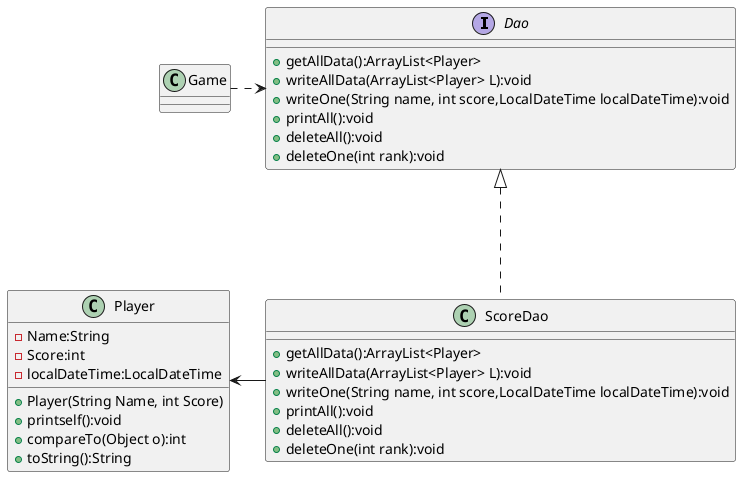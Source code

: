 @startuml
'https://plantuml.com/class-diagram

interface Dao {
    + getAllData():ArrayList<Player>
    + writeAllData(ArrayList<Player> L):void
    + writeOne(String name, int score,LocalDateTime localDateTime):void
    + printAll():void
    + deleteAll():void
    + deleteOne(int rank):void
}
Dao <|... ScoreDao
class ScoreDao{
    + getAllData():ArrayList<Player>
    + writeAllData(ArrayList<Player> L):void
    + writeOne(String name, int score,LocalDateTime localDateTime):void
    + printAll():void
    + deleteAll():void
    + deleteOne(int rank):void
}
class Player
{
    - Name:String
    - Score:int
    - localDateTime:LocalDateTime
    + Player(String Name, int Score)
    + printself():void
    + compareTo(Object o):int
    + toString():String

}
ScoreDao -left-> Player
class Game
{
}
Game ..right.> Dao

@enduml